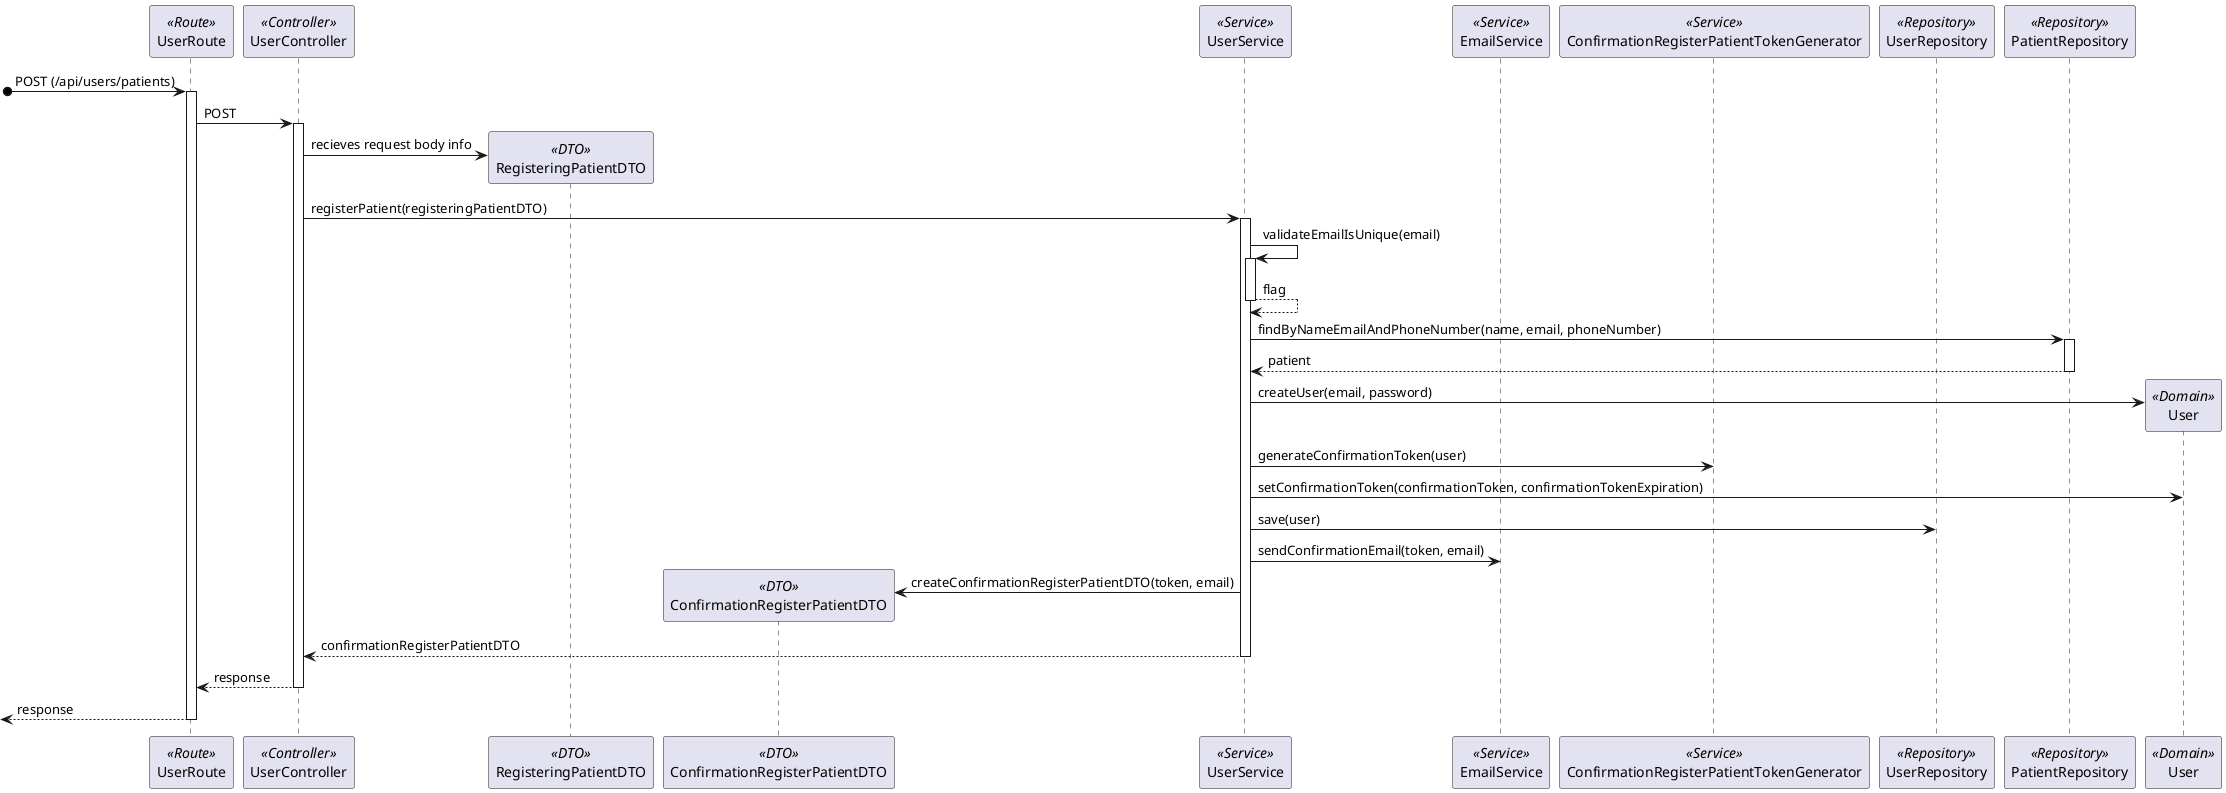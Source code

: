 ```plantuml
@startuml Process_View_Prior_Confirmation
participant UserRoute as Route <<Route>>
participant UserController as Controller <<Controller>>
participant RegisteringPatientDTO as DTO <<DTO>>
participant ConfirmationRegisterPatientDTO as ConfirmationDTO <<DTO>>
participant UserService as Service <<Service>>
participant EmailService as EmailService <<Service>>
participant ConfirmationRegisterPatientTokenGenerator as TokenGenerator <<Service>>
participant UserRepository as Repository <<Repository>>
participant PatientRepository as PatientRepository <<Repository>> 
participant User as Domain <<Domain>>
[o-> Route: POST (/api/users/patients)
activate Route
Route -> Controller : POST
activate Controller
Controller -> DTO** : recieves request body info
Controller -> Service : registerPatient(registeringPatientDTO)
activate Service
Service -> Service : validateEmailIsUnique(email)
activate Service
return flag
Service -> PatientRepository : findByNameEmailAndPhoneNumber(name, email, phoneNumber)
activate PatientRepository
return patient
Service -> Domain** : createUser(email, password)
Service -> TokenGenerator : generateConfirmationToken(user)
Service -> Domain : setConfirmationToken(confirmationToken, confirmationTokenExpiration)
Service -> Repository : save(user)
Service -> EmailService : sendConfirmationEmail(token, email)
Service -> ConfirmationDTO** : createConfirmationRegisterPatientDTO(token, email)
Service --> Controller : confirmationRegisterPatientDTO
deactivate Service
Controller --> Route : response
deactivate Controller
<-- Route : response
deactivate Route


@enduml
```